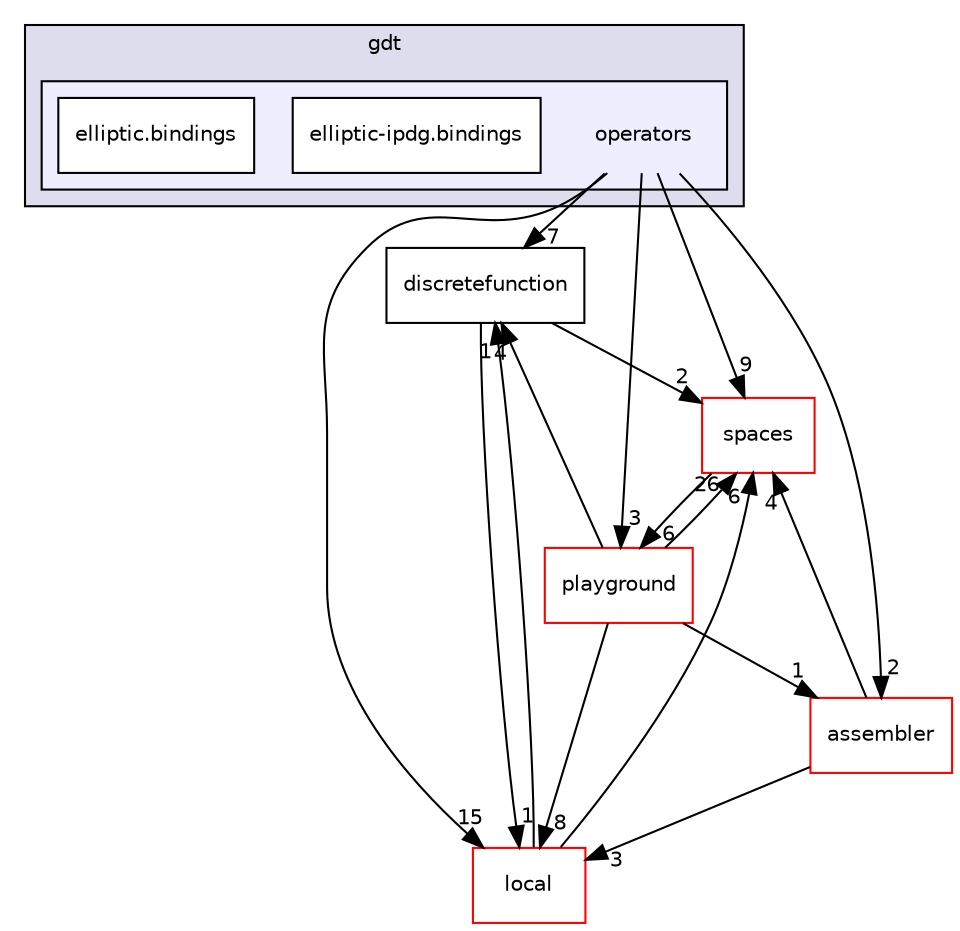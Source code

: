 digraph "operators" {
  compound=true
  node [ fontsize="10", fontname="Helvetica"];
  edge [ labelfontsize="10", labelfontname="Helvetica"];
  subgraph clusterdir_f1992dd472896fb89117bdc8155a3e1c {
    graph [ bgcolor="#ddddee", pencolor="black", label="gdt" fontname="Helvetica", fontsize="10", URL="dir_f1992dd472896fb89117bdc8155a3e1c.html"]
  subgraph clusterdir_91b47eb1f5534b791b2db4e72c4ced9d {
    graph [ bgcolor="#eeeeff", pencolor="black", label="" URL="dir_91b47eb1f5534b791b2db4e72c4ced9d.html"];
    dir_91b47eb1f5534b791b2db4e72c4ced9d [shape=plaintext label="operators"];
    dir_a7df9ae745501a4de0fabd95a044ee81 [shape=box label="elliptic-ipdg.bindings" color="black" fillcolor="white" style="filled" URL="dir_a7df9ae745501a4de0fabd95a044ee81.html"];
    dir_fcb3d994744507f6a6f6581d3c9c88a3 [shape=box label="elliptic.bindings" color="black" fillcolor="white" style="filled" URL="dir_fcb3d994744507f6a6f6581d3c9c88a3.html"];
  }
  }
  dir_0e08db9718cdc017276840d0b5dc9bb6 [shape=box label="discretefunction" URL="dir_0e08db9718cdc017276840d0b5dc9bb6.html"];
  dir_c0688d8f58f2ac48be580c635590bfde [shape=box label="playground" fillcolor="white" style="filled" color="red" URL="dir_c0688d8f58f2ac48be580c635590bfde.html"];
  dir_c10f7938b13dcbddf851adbb235e7250 [shape=box label="spaces" fillcolor="white" style="filled" color="red" URL="dir_c10f7938b13dcbddf851adbb235e7250.html"];
  dir_2b02b4f0649b0905b779ae429fc5ade2 [shape=box label="assembler" fillcolor="white" style="filled" color="red" URL="dir_2b02b4f0649b0905b779ae429fc5ade2.html"];
  dir_7df66b530ab698acb840d3fba4a971eb [shape=box label="local" fillcolor="white" style="filled" color="red" URL="dir_7df66b530ab698acb840d3fba4a971eb.html"];
  dir_91b47eb1f5534b791b2db4e72c4ced9d->dir_0e08db9718cdc017276840d0b5dc9bb6 [headlabel="7", labeldistance=1.5 headhref="dir_000005_000022.html"];
  dir_91b47eb1f5534b791b2db4e72c4ced9d->dir_c0688d8f58f2ac48be580c635590bfde [headlabel="3", labeldistance=1.5 headhref="dir_000005_000019.html"];
  dir_91b47eb1f5534b791b2db4e72c4ced9d->dir_c10f7938b13dcbddf851adbb235e7250 [headlabel="9", labeldistance=1.5 headhref="dir_000005_000007.html"];
  dir_91b47eb1f5534b791b2db4e72c4ced9d->dir_2b02b4f0649b0905b779ae429fc5ade2 [headlabel="2", labeldistance=1.5 headhref="dir_000005_000012.html"];
  dir_91b47eb1f5534b791b2db4e72c4ced9d->dir_7df66b530ab698acb840d3fba4a971eb [headlabel="15", labeldistance=1.5 headhref="dir_000005_000017.html"];
  dir_0e08db9718cdc017276840d0b5dc9bb6->dir_c10f7938b13dcbddf851adbb235e7250 [headlabel="2", labeldistance=1.5 headhref="dir_000022_000007.html"];
  dir_0e08db9718cdc017276840d0b5dc9bb6->dir_7df66b530ab698acb840d3fba4a971eb [headlabel="1", labeldistance=1.5 headhref="dir_000022_000017.html"];
  dir_c0688d8f58f2ac48be580c635590bfde->dir_0e08db9718cdc017276840d0b5dc9bb6 [headlabel="4", labeldistance=1.5 headhref="dir_000019_000022.html"];
  dir_c0688d8f58f2ac48be580c635590bfde->dir_c10f7938b13dcbddf851adbb235e7250 [headlabel="26", labeldistance=1.5 headhref="dir_000019_000007.html"];
  dir_c0688d8f58f2ac48be580c635590bfde->dir_2b02b4f0649b0905b779ae429fc5ade2 [headlabel="1", labeldistance=1.5 headhref="dir_000019_000012.html"];
  dir_c0688d8f58f2ac48be580c635590bfde->dir_7df66b530ab698acb840d3fba4a971eb [headlabel="8", labeldistance=1.5 headhref="dir_000019_000017.html"];
  dir_c10f7938b13dcbddf851adbb235e7250->dir_c0688d8f58f2ac48be580c635590bfde [headlabel="6", labeldistance=1.5 headhref="dir_000007_000019.html"];
  dir_2b02b4f0649b0905b779ae429fc5ade2->dir_c10f7938b13dcbddf851adbb235e7250 [headlabel="4", labeldistance=1.5 headhref="dir_000012_000007.html"];
  dir_2b02b4f0649b0905b779ae429fc5ade2->dir_7df66b530ab698acb840d3fba4a971eb [headlabel="3", labeldistance=1.5 headhref="dir_000012_000017.html"];
  dir_7df66b530ab698acb840d3fba4a971eb->dir_0e08db9718cdc017276840d0b5dc9bb6 [headlabel="1", labeldistance=1.5 headhref="dir_000017_000022.html"];
  dir_7df66b530ab698acb840d3fba4a971eb->dir_c10f7938b13dcbddf851adbb235e7250 [headlabel="6", labeldistance=1.5 headhref="dir_000017_000007.html"];
}
